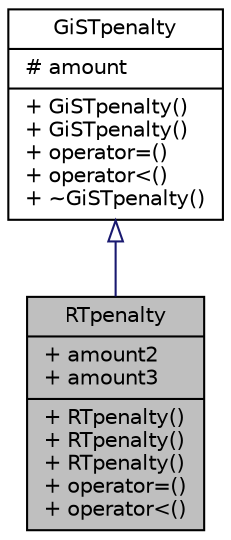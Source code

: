 digraph "RTpenalty"
{
 // INTERACTIVE_SVG=YES
 // LATEX_PDF_SIZE
  edge [fontname="Helvetica",fontsize="10",labelfontname="Helvetica",labelfontsize="10"];
  node [fontname="Helvetica",fontsize="10",shape=record];
  Node1 [label="{RTpenalty\n|+ amount2\l+ amount3\l|+ RTpenalty()\l+ RTpenalty()\l+ RTpenalty()\l+ operator=()\l+ operator\<()\l}",height=0.2,width=0.4,color="black", fillcolor="grey75", style="filled", fontcolor="black",tooltip=" "];
  Node2 -> Node1 [dir="back",color="midnightblue",fontsize="10",style="solid",arrowtail="onormal",fontname="Helvetica"];
  Node2 [label="{GiSTpenalty\n|# amount\l|+ GiSTpenalty()\l+ GiSTpenalty()\l+ operator=()\l+ operator\<()\l+ ~GiSTpenalty()\l}",height=0.2,width=0.4,color="black", fillcolor="white", style="filled",URL="$classGiSTpenalty.html",tooltip=" "];
}
